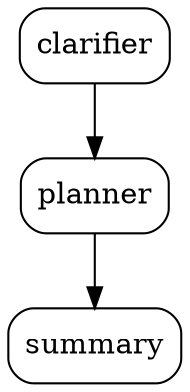 digraph G {
  "clarifier" [shape=box, style=rounded];
  "planner" [shape=box, style=rounded];
  "summary" [shape=box, style=rounded];
  "clarifier" -> "planner";
  "planner" -> "summary";
}